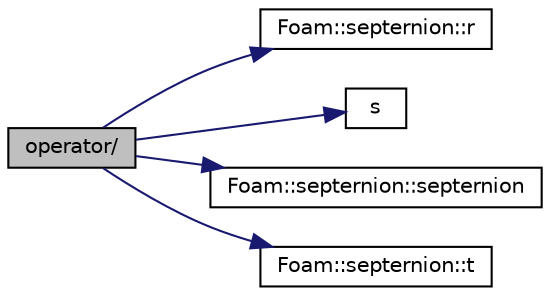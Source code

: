 digraph "operator/"
{
  bgcolor="transparent";
  edge [fontname="Helvetica",fontsize="10",labelfontname="Helvetica",labelfontsize="10"];
  node [fontname="Helvetica",fontsize="10",shape=record];
  rankdir="LR";
  Node1 [label="operator/",height=0.2,width=0.4,color="black", fillcolor="grey75", style="filled", fontcolor="black"];
  Node1 -> Node2 [color="midnightblue",fontsize="10",style="solid",fontname="Helvetica"];
  Node2 [label="Foam::septernion::r",height=0.2,width=0.4,color="black",URL="$a02345.html#acc889c2c33fc6bfc923aa687bd4336b2"];
  Node1 -> Node3 [color="midnightblue",fontsize="10",style="solid",fontname="Helvetica"];
  Node3 [label="s",height=0.2,width=0.4,color="black",URL="$a04420.html#a6d6b99210a64ad23792eb7a3b0411c42"];
  Node1 -> Node4 [color="midnightblue",fontsize="10",style="solid",fontname="Helvetica"];
  Node4 [label="Foam::septernion::septernion",height=0.2,width=0.4,color="black",URL="$a02345.html#ab15a66f0258e115ba50165b7a707eece",tooltip="Construct null. "];
  Node1 -> Node5 [color="midnightblue",fontsize="10",style="solid",fontname="Helvetica"];
  Node5 [label="Foam::septernion::t",height=0.2,width=0.4,color="black",URL="$a02345.html#a9843788d6d82317212ae7c974d4995de"];
}
